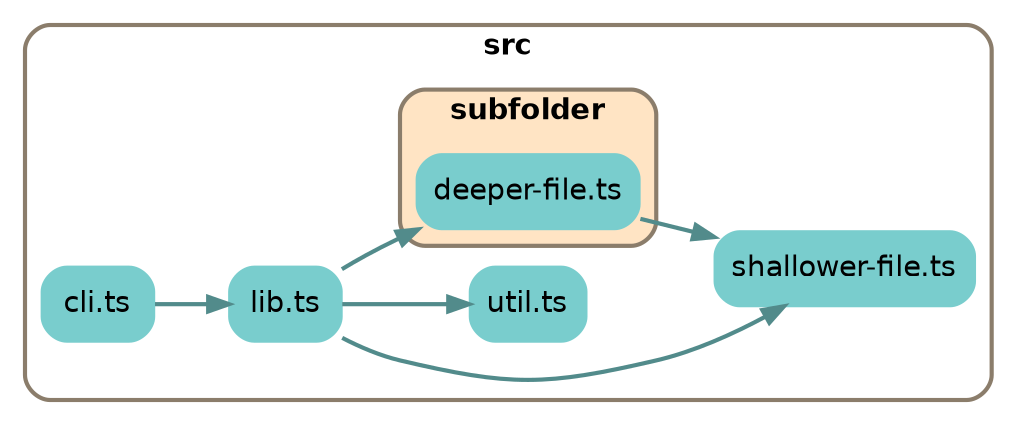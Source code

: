 
digraph G {
    //splines=line;
    //splines=polyline;
    splines=true;
    rankdir=LR;
    //newrank=true;
    compound=true;
    graph [fontname = "helvetica"];  // dpi=72
    node [fontname = "helvetica"];
    edge [fontname = "helvetica"];
    
    // files in their folder clusters

    subgraph cluster2234810747 {
        label=<<b>src</b>>;
        style="rounded";
        color=bisque4;
        penwidth=2;
                
        "src/cli.ts" [label="cli.ts", shape=rectangle; style="rounded,filled"; color=darkslategray3];
        "src/lib.ts" [label="lib.ts", shape=rectangle; style="rounded,filled"; color=darkslategray3];
        "src/shallower-file.ts" [label="shallower-file.ts", shape=rectangle; style="rounded,filled"; color=darkslategray3];
        "src/util.ts" [label="util.ts", shape=rectangle; style="rounded,filled"; color=darkslategray3];

        subgraph cluster5723981287 {
            label=<<b>subfolder</b>>;
            style="rounded,filled";
            fillcolor=bisque;
            color=bisque4;
            penwidth=2;
                
            "src/subfolder/deeper-file.ts" [label="deeper-file.ts", shape=rectangle; style="rounded,filled"; color=darkslategray3];
        }
    }

    // edges between files
    "src/cli.ts" -> "src/lib.ts" [penwidth=2; color=darkslategray4];
    "src/lib.ts" -> "src/util.ts" [penwidth=2; color=darkslategray4];
    "src/lib.ts" -> "src/subfolder/deeper-file.ts" [penwidth=2; color=darkslategray4];
    "src/lib.ts" -> "src/shallower-file.ts" [penwidth=2; color=darkslategray4];
    "src/subfolder/deeper-file.ts" -> "src/shallower-file.ts" [penwidth=2; color=darkslategray4];

}
